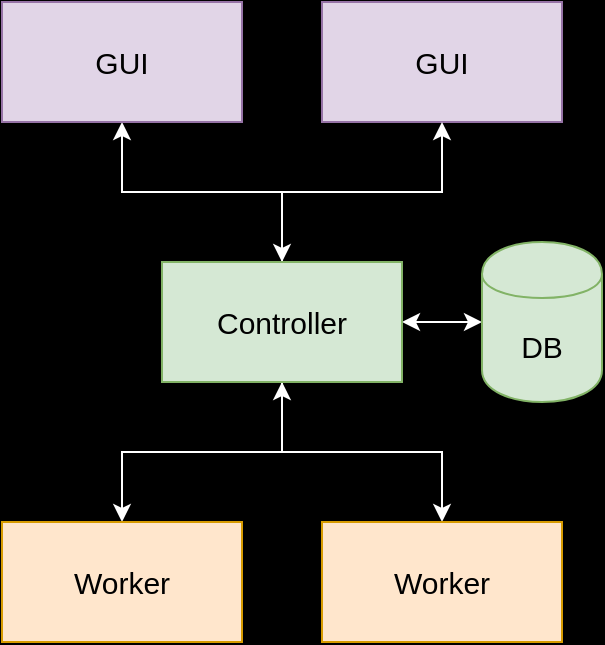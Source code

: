 <mxfile pages="1" version="11.2.8" type="device"><diagram id="bj3u7T3dHNq3HhVxmN0J" name="Page-1"><mxGraphModel dx="1422" dy="1970" grid="1" gridSize="10" guides="1" tooltips="1" connect="1" arrows="1" fold="1" page="1" pageScale="1" pageWidth="827" pageHeight="1169" background="#000000" math="0" shadow="0"><root><mxCell id="0"/><mxCell id="1" parent="0"/><mxCell id="L61X-0zqSYfUz2ejo7fB-1" value="GUI" style="rounded=0;whiteSpace=wrap;html=1;fontSize=15;fillColor=#e1d5e7;strokeColor=#9673a6;" vertex="1" parent="1"><mxGeometry x="320" y="-20" width="120" height="60" as="geometry"/></mxCell><mxCell id="L61X-0zqSYfUz2ejo7fB-10" style="edgeStyle=orthogonalEdgeStyle;rounded=0;orthogonalLoop=1;jettySize=auto;html=1;fontSize=15;strokeColor=#FFFFFF;" edge="1" parent="1" source="L61X-0zqSYfUz2ejo7fB-2" target="L61X-0zqSYfUz2ejo7fB-1"><mxGeometry relative="1" as="geometry"/></mxCell><mxCell id="L61X-0zqSYfUz2ejo7fB-11" style="edgeStyle=orthogonalEdgeStyle;rounded=0;orthogonalLoop=1;jettySize=auto;html=1;fontSize=15;strokeColor=#FFFFFF;startArrow=classic;startFill=1;" edge="1" parent="1" source="L61X-0zqSYfUz2ejo7fB-2" target="L61X-0zqSYfUz2ejo7fB-9"><mxGeometry relative="1" as="geometry"/></mxCell><mxCell id="L61X-0zqSYfUz2ejo7fB-12" style="edgeStyle=orthogonalEdgeStyle;rounded=0;orthogonalLoop=1;jettySize=auto;html=1;fontSize=15;strokeColor=#FFFFFF;" edge="1" parent="1" source="L61X-0zqSYfUz2ejo7fB-2" target="L61X-0zqSYfUz2ejo7fB-3"><mxGeometry relative="1" as="geometry"/></mxCell><mxCell id="L61X-0zqSYfUz2ejo7fB-13" style="edgeStyle=orthogonalEdgeStyle;rounded=0;orthogonalLoop=1;jettySize=auto;html=1;fontSize=15;strokeColor=#FFFFFF;startArrow=classic;startFill=1;" edge="1" parent="1" source="L61X-0zqSYfUz2ejo7fB-2" target="L61X-0zqSYfUz2ejo7fB-8"><mxGeometry relative="1" as="geometry"/></mxCell><mxCell id="L61X-0zqSYfUz2ejo7fB-20" style="edgeStyle=orthogonalEdgeStyle;rounded=0;orthogonalLoop=1;jettySize=auto;html=1;entryX=0;entryY=0.5;entryDx=0;entryDy=0;startArrow=classic;startFill=1;strokeColor=#FFFFFF;fontSize=15;" edge="1" parent="1" source="L61X-0zqSYfUz2ejo7fB-2" target="L61X-0zqSYfUz2ejo7fB-18"><mxGeometry relative="1" as="geometry"/></mxCell><mxCell id="L61X-0zqSYfUz2ejo7fB-2" value="Controller" style="rounded=0;whiteSpace=wrap;html=1;fontSize=15;fillColor=#d5e8d4;strokeColor=#82b366;" vertex="1" parent="1"><mxGeometry x="240" y="110" width="120" height="60" as="geometry"/></mxCell><mxCell id="L61X-0zqSYfUz2ejo7fB-3" value="Worker" style="rounded=0;whiteSpace=wrap;html=1;fontSize=15;fillColor=#ffe6cc;strokeColor=#d79b00;" vertex="1" parent="1"><mxGeometry x="320" y="240" width="120" height="60" as="geometry"/></mxCell><mxCell id="L61X-0zqSYfUz2ejo7fB-8" value="Worker" style="rounded=0;whiteSpace=wrap;html=1;fontSize=15;fillColor=#ffe6cc;strokeColor=#d79b00;" vertex="1" parent="1"><mxGeometry x="160" y="240" width="120" height="60" as="geometry"/></mxCell><mxCell id="L61X-0zqSYfUz2ejo7fB-9" value="GUI" style="rounded=0;whiteSpace=wrap;html=1;fontSize=15;fillColor=#e1d5e7;strokeColor=#9673a6;" vertex="1" parent="1"><mxGeometry x="160" y="-20" width="120" height="60" as="geometry"/></mxCell><mxCell id="L61X-0zqSYfUz2ejo7fB-18" value="DB" style="shape=cylinder;whiteSpace=wrap;html=1;boundedLbl=1;backgroundOutline=1;fontSize=15;fillColor=#d5e8d4;strokeColor=#82b366;" vertex="1" parent="1"><mxGeometry x="400" y="100" width="60" height="80" as="geometry"/></mxCell></root></mxGraphModel></diagram></mxfile>